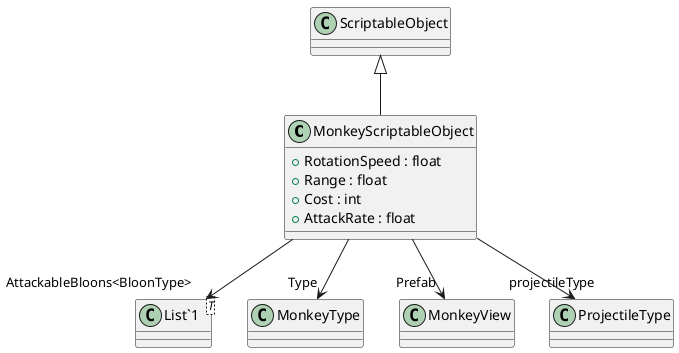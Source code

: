 @startuml
class MonkeyScriptableObject {
    + RotationSpeed : float
    + Range : float
    + Cost : int
    + AttackRate : float
}
class "List`1"<T> {
}
ScriptableObject <|-- MonkeyScriptableObject
MonkeyScriptableObject --> "Type" MonkeyType
MonkeyScriptableObject --> "Prefab" MonkeyView
MonkeyScriptableObject --> "projectileType" ProjectileType
MonkeyScriptableObject --> "AttackableBloons<BloonType>" "List`1"
@enduml
